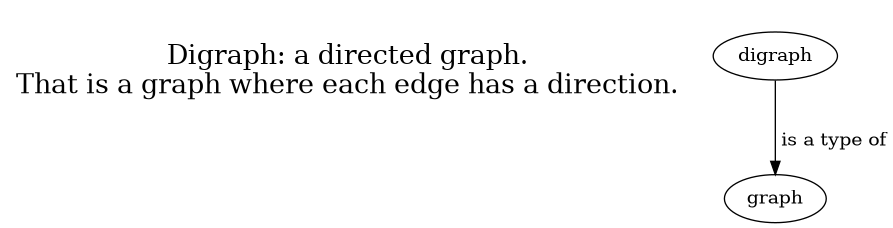 @startuml
digraph G {
"
Digraph: a directed graph.
That is a graph where each edge has a direction.
" [shape=none fontsize=20]

"digraph" -> "graph" [label=" is a type of"]
}

@enduml
